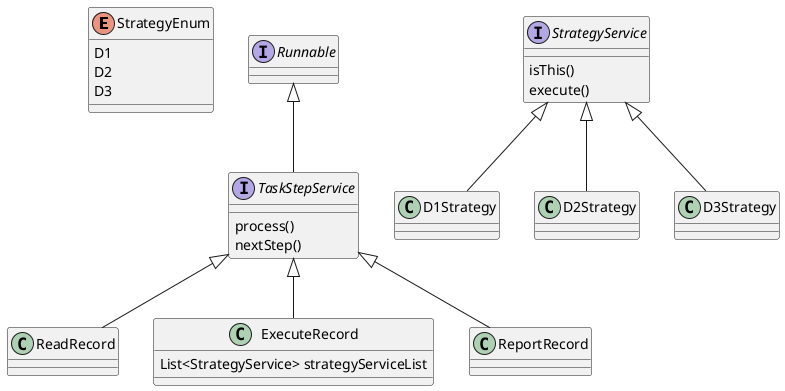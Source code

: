@startuml
enum StrategyEnum {
D1
D2
D3
}

interface Runnable

interface TaskStepService {
    process()
    nextStep()
}

interface StrategyService {
    isThis()
    execute()
}

class ReadRecord
class ExecuteRecord {
    List<StrategyService> strategyServiceList
}
class ReportRecord
class D1Strategy
class D2Strategy
class D3Strategy

TaskStepService <|-- ReadRecord
TaskStepService <|-- ExecuteRecord
TaskStepService <|-- ReportRecord

StrategyService <|-- D1Strategy
StrategyService <|-- D2Strategy
StrategyService <|-- D3Strategy

Runnable <|-- TaskStepService

@enduml
